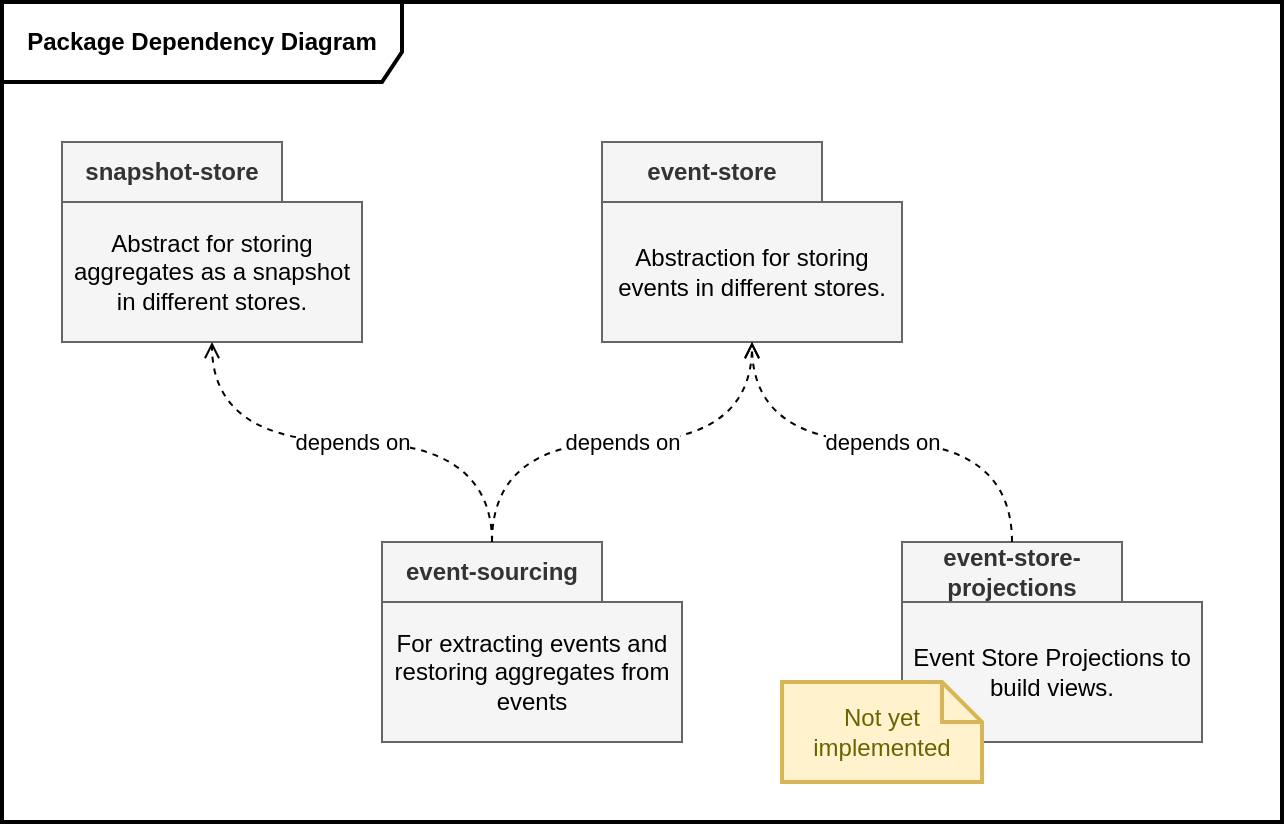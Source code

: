 <mxfile version="22.1.2" type="device">
  <diagram name="Page-1" id="kLJhrOG31-JEbK-T8uVo">
    <mxGraphModel dx="1208" dy="2280" grid="1" gridSize="10" guides="1" tooltips="1" connect="1" arrows="1" fold="1" page="1" pageScale="1" pageWidth="850" pageHeight="1100" math="0" shadow="0">
      <root>
        <mxCell id="0" />
        <mxCell id="1" parent="0" />
        <mxCell id="mEnGyOM3R5gFECst4JD3-1" value="event-sourcing" style="shape=folder;fontStyle=1;tabWidth=110;tabHeight=30;tabPosition=left;html=1;boundedLbl=1;labelInHeader=1;container=1;collapsible=0;whiteSpace=wrap;fillColor=#f5f5f5;fontColor=#333333;strokeColor=#666666;" parent="1" vertex="1">
          <mxGeometry x="1070" y="-810" width="150" height="100" as="geometry" />
        </mxCell>
        <mxCell id="mEnGyOM3R5gFECst4JD3-2" value="For extracting events and restoring aggregates from events" style="html=1;strokeColor=none;resizeWidth=1;resizeHeight=1;fillColor=none;part=1;connectable=0;allowArrows=0;deletable=0;whiteSpace=wrap;" parent="mEnGyOM3R5gFECst4JD3-1" vertex="1">
          <mxGeometry width="150" height="70" relative="1" as="geometry">
            <mxPoint y="30" as="offset" />
          </mxGeometry>
        </mxCell>
        <mxCell id="mEnGyOM3R5gFECst4JD3-3" value="event-store" style="shape=folder;fontStyle=1;tabWidth=110;tabHeight=30;tabPosition=left;html=1;boundedLbl=1;labelInHeader=1;container=1;collapsible=0;whiteSpace=wrap;fillColor=#f5f5f5;strokeColor=#666666;fontColor=#333333;" parent="1" vertex="1">
          <mxGeometry x="1180" y="-1010" width="150" height="100" as="geometry" />
        </mxCell>
        <mxCell id="mEnGyOM3R5gFECst4JD3-4" value="Abstraction for storing events in different stores." style="html=1;strokeColor=none;resizeWidth=1;resizeHeight=1;fillColor=none;part=1;connectable=0;allowArrows=0;deletable=0;whiteSpace=wrap;" parent="mEnGyOM3R5gFECst4JD3-3" vertex="1">
          <mxGeometry width="150" height="70" relative="1" as="geometry">
            <mxPoint y="30" as="offset" />
          </mxGeometry>
        </mxCell>
        <mxCell id="mEnGyOM3R5gFECst4JD3-5" value="event-store-projections" style="shape=folder;fontStyle=1;tabWidth=110;tabHeight=30;tabPosition=left;html=1;boundedLbl=1;labelInHeader=1;container=1;collapsible=0;whiteSpace=wrap;fillColor=#f5f5f5;fontColor=#333333;strokeColor=#666666;" parent="1" vertex="1">
          <mxGeometry x="1330" y="-810" width="150" height="100" as="geometry" />
        </mxCell>
        <mxCell id="mEnGyOM3R5gFECst4JD3-6" value="Event Store Projections to build views." style="html=1;strokeColor=none;resizeWidth=1;resizeHeight=1;fillColor=none;part=1;connectable=0;allowArrows=0;deletable=0;whiteSpace=wrap;" parent="mEnGyOM3R5gFECst4JD3-5" vertex="1">
          <mxGeometry width="150" height="70" relative="1" as="geometry">
            <mxPoint y="30" as="offset" />
          </mxGeometry>
        </mxCell>
        <mxCell id="mEnGyOM3R5gFECst4JD3-7" value="snapshot-store" style="shape=folder;fontStyle=1;tabWidth=110;tabHeight=30;tabPosition=left;html=1;boundedLbl=1;labelInHeader=1;container=1;collapsible=0;whiteSpace=wrap;fillColor=#f5f5f5;strokeColor=#666666;fontColor=#333333;" parent="1" vertex="1">
          <mxGeometry x="910" y="-1010" width="150" height="100" as="geometry" />
        </mxCell>
        <mxCell id="mEnGyOM3R5gFECst4JD3-8" value="Abstract for storing aggregates as a snapshot in different stores." style="html=1;strokeColor=none;resizeWidth=1;resizeHeight=1;fillColor=none;part=1;connectable=0;allowArrows=0;deletable=0;whiteSpace=wrap;" parent="mEnGyOM3R5gFECst4JD3-7" vertex="1">
          <mxGeometry width="150" height="70" relative="1" as="geometry">
            <mxPoint y="30" as="offset" />
          </mxGeometry>
        </mxCell>
        <mxCell id="mEnGyOM3R5gFECst4JD3-9" value="depends on" style="edgeStyle=orthogonalEdgeStyle;rounded=0;orthogonalLoop=1;jettySize=auto;html=1;exitX=0;exitY=0;exitDx=55;exitDy=0;exitPerimeter=0;entryX=0.5;entryY=1;entryDx=0;entryDy=0;entryPerimeter=0;startArrow=none;startFill=0;dashed=1;endArrow=open;endFill=0;curved=1;" parent="1" source="mEnGyOM3R5gFECst4JD3-1" target="mEnGyOM3R5gFECst4JD3-7" edge="1">
          <mxGeometry relative="1" as="geometry" />
        </mxCell>
        <mxCell id="mEnGyOM3R5gFECst4JD3-10" value="depends on" style="edgeStyle=orthogonalEdgeStyle;rounded=0;orthogonalLoop=1;jettySize=auto;html=1;exitX=0;exitY=0;exitDx=55;exitDy=0;exitPerimeter=0;startArrow=none;startFill=0;dashed=1;endArrow=open;endFill=0;curved=1;" parent="1" source="mEnGyOM3R5gFECst4JD3-1" target="mEnGyOM3R5gFECst4JD3-3" edge="1">
          <mxGeometry relative="1" as="geometry">
            <mxPoint x="1185" y="-790" as="sourcePoint" />
            <mxPoint x="1070" y="-900" as="targetPoint" />
          </mxGeometry>
        </mxCell>
        <mxCell id="mEnGyOM3R5gFECst4JD3-11" value="depends on" style="edgeStyle=orthogonalEdgeStyle;rounded=0;orthogonalLoop=1;jettySize=auto;html=1;exitX=0;exitY=0;exitDx=55;exitDy=0;exitPerimeter=0;startArrow=none;startFill=0;dashed=1;endArrow=open;endFill=0;curved=1;entryX=0.5;entryY=1;entryDx=0;entryDy=0;entryPerimeter=0;" parent="1" source="mEnGyOM3R5gFECst4JD3-5" target="mEnGyOM3R5gFECst4JD3-3" edge="1">
          <mxGeometry relative="1" as="geometry">
            <mxPoint x="1115" y="-750" as="sourcePoint" />
            <mxPoint x="1265" y="-900" as="targetPoint" />
          </mxGeometry>
        </mxCell>
        <mxCell id="mEnGyOM3R5gFECst4JD3-12" value="Package Dependency Diagram" style="shape=umlFrame;whiteSpace=wrap;html=1;pointerEvents=0;width=200;height=40;fontStyle=1;strokeWidth=2;" parent="1" vertex="1">
          <mxGeometry x="880" y="-1080" width="640" height="410" as="geometry" />
        </mxCell>
        <mxCell id="mEnGyOM3R5gFECst4JD3-13" value="Not yet implemented" style="shape=note;strokeWidth=2;fontSize=12;size=20;whiteSpace=wrap;html=1;fillColor=#fff2cc;strokeColor=#d6b656;fontColor=#666600;" parent="1" vertex="1">
          <mxGeometry x="1270" y="-740" width="100" height="50" as="geometry" />
        </mxCell>
      </root>
    </mxGraphModel>
  </diagram>
</mxfile>
